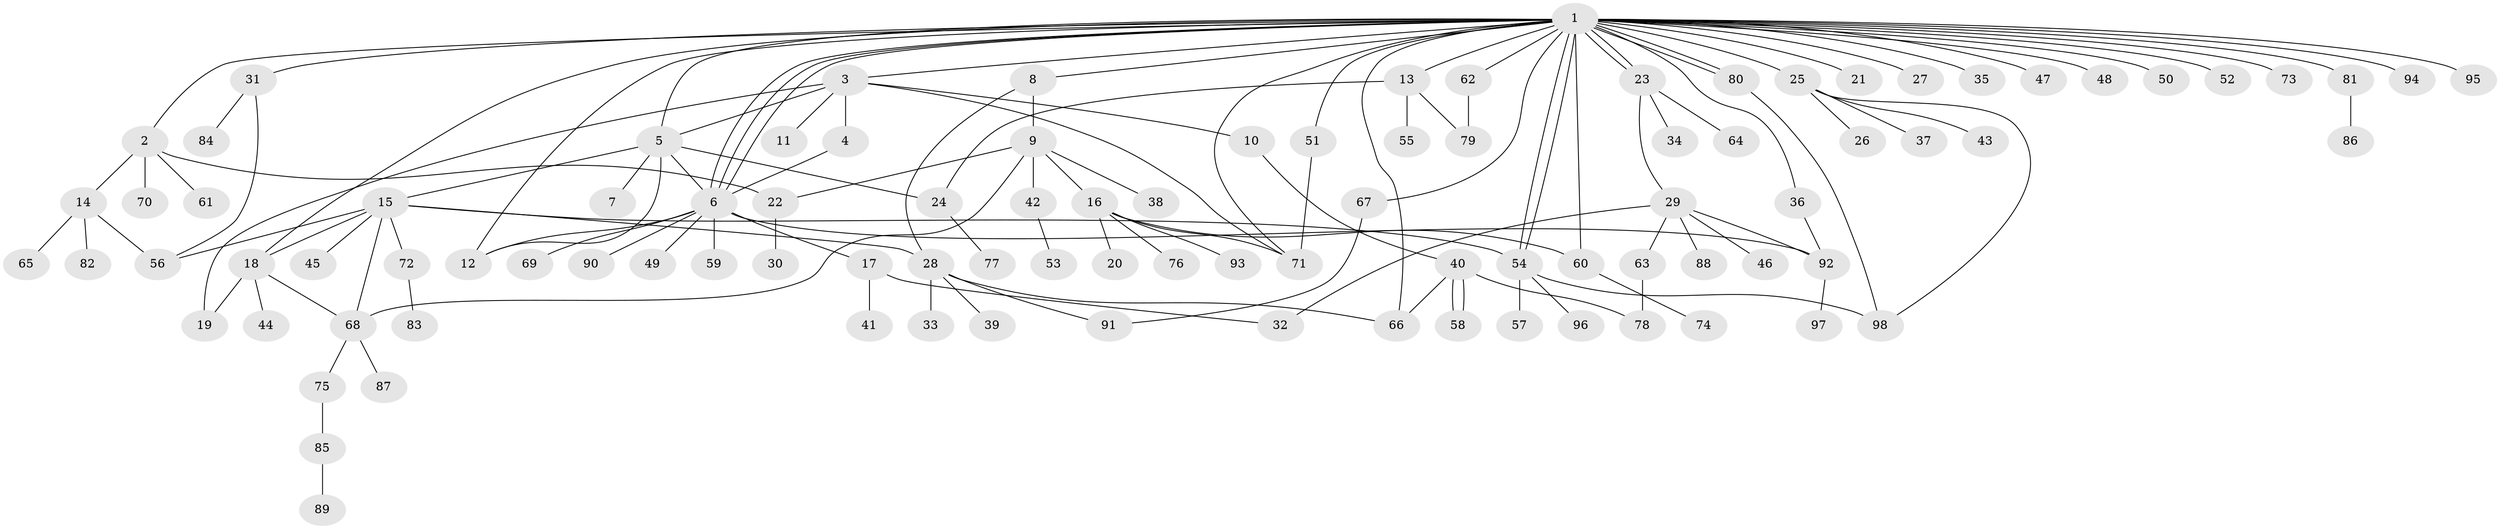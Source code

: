 // coarse degree distribution, {27: 0.02564102564102564, 5: 0.02564102564102564, 8: 0.02564102564102564, 4: 0.05128205128205128, 1: 0.5128205128205128, 10: 0.02564102564102564, 3: 0.02564102564102564, 2: 0.2564102564102564, 9: 0.02564102564102564, 6: 0.02564102564102564}
// Generated by graph-tools (version 1.1) at 2025/18/03/04/25 18:18:04]
// undirected, 98 vertices, 132 edges
graph export_dot {
graph [start="1"]
  node [color=gray90,style=filled];
  1;
  2;
  3;
  4;
  5;
  6;
  7;
  8;
  9;
  10;
  11;
  12;
  13;
  14;
  15;
  16;
  17;
  18;
  19;
  20;
  21;
  22;
  23;
  24;
  25;
  26;
  27;
  28;
  29;
  30;
  31;
  32;
  33;
  34;
  35;
  36;
  37;
  38;
  39;
  40;
  41;
  42;
  43;
  44;
  45;
  46;
  47;
  48;
  49;
  50;
  51;
  52;
  53;
  54;
  55;
  56;
  57;
  58;
  59;
  60;
  61;
  62;
  63;
  64;
  65;
  66;
  67;
  68;
  69;
  70;
  71;
  72;
  73;
  74;
  75;
  76;
  77;
  78;
  79;
  80;
  81;
  82;
  83;
  84;
  85;
  86;
  87;
  88;
  89;
  90;
  91;
  92;
  93;
  94;
  95;
  96;
  97;
  98;
  1 -- 2;
  1 -- 3;
  1 -- 5;
  1 -- 6;
  1 -- 6;
  1 -- 6;
  1 -- 8;
  1 -- 12;
  1 -- 13;
  1 -- 18;
  1 -- 21;
  1 -- 23;
  1 -- 23;
  1 -- 25;
  1 -- 27;
  1 -- 31;
  1 -- 35;
  1 -- 36;
  1 -- 47;
  1 -- 48;
  1 -- 50;
  1 -- 51;
  1 -- 52;
  1 -- 54;
  1 -- 54;
  1 -- 60;
  1 -- 62;
  1 -- 66;
  1 -- 67;
  1 -- 71;
  1 -- 73;
  1 -- 80;
  1 -- 80;
  1 -- 81;
  1 -- 94;
  1 -- 95;
  2 -- 14;
  2 -- 22;
  2 -- 61;
  2 -- 70;
  3 -- 4;
  3 -- 5;
  3 -- 10;
  3 -- 11;
  3 -- 19;
  3 -- 71;
  4 -- 6;
  5 -- 6;
  5 -- 7;
  5 -- 12;
  5 -- 15;
  5 -- 24;
  6 -- 12;
  6 -- 17;
  6 -- 49;
  6 -- 59;
  6 -- 69;
  6 -- 90;
  6 -- 92;
  8 -- 9;
  8 -- 28;
  9 -- 16;
  9 -- 22;
  9 -- 38;
  9 -- 42;
  9 -- 68;
  10 -- 40;
  13 -- 24;
  13 -- 55;
  13 -- 79;
  14 -- 56;
  14 -- 65;
  14 -- 82;
  15 -- 18;
  15 -- 28;
  15 -- 45;
  15 -- 54;
  15 -- 56;
  15 -- 68;
  15 -- 72;
  16 -- 20;
  16 -- 60;
  16 -- 71;
  16 -- 76;
  16 -- 93;
  17 -- 32;
  17 -- 41;
  18 -- 19;
  18 -- 44;
  18 -- 68;
  22 -- 30;
  23 -- 29;
  23 -- 34;
  23 -- 64;
  24 -- 77;
  25 -- 26;
  25 -- 37;
  25 -- 43;
  25 -- 98;
  28 -- 33;
  28 -- 39;
  28 -- 66;
  28 -- 91;
  29 -- 32;
  29 -- 46;
  29 -- 63;
  29 -- 88;
  29 -- 92;
  31 -- 56;
  31 -- 84;
  36 -- 92;
  40 -- 58;
  40 -- 58;
  40 -- 66;
  40 -- 78;
  42 -- 53;
  51 -- 71;
  54 -- 57;
  54 -- 96;
  54 -- 98;
  60 -- 74;
  62 -- 79;
  63 -- 78;
  67 -- 91;
  68 -- 75;
  68 -- 87;
  72 -- 83;
  75 -- 85;
  80 -- 98;
  81 -- 86;
  85 -- 89;
  92 -- 97;
}
